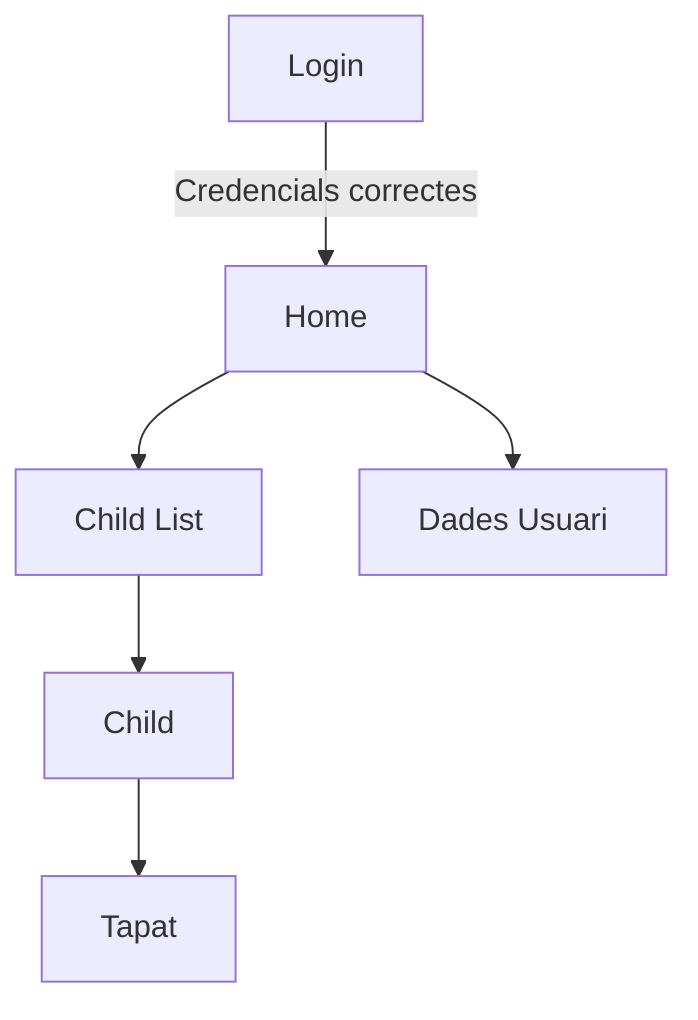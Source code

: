 flowchart TD;
    B[Login]
    B -->|Credencials correctes| D[Home] 

    D --> E[Child List]
    D --> F[Dades Usuari]

    E --> H[Child]
    H --> J[Tapat]